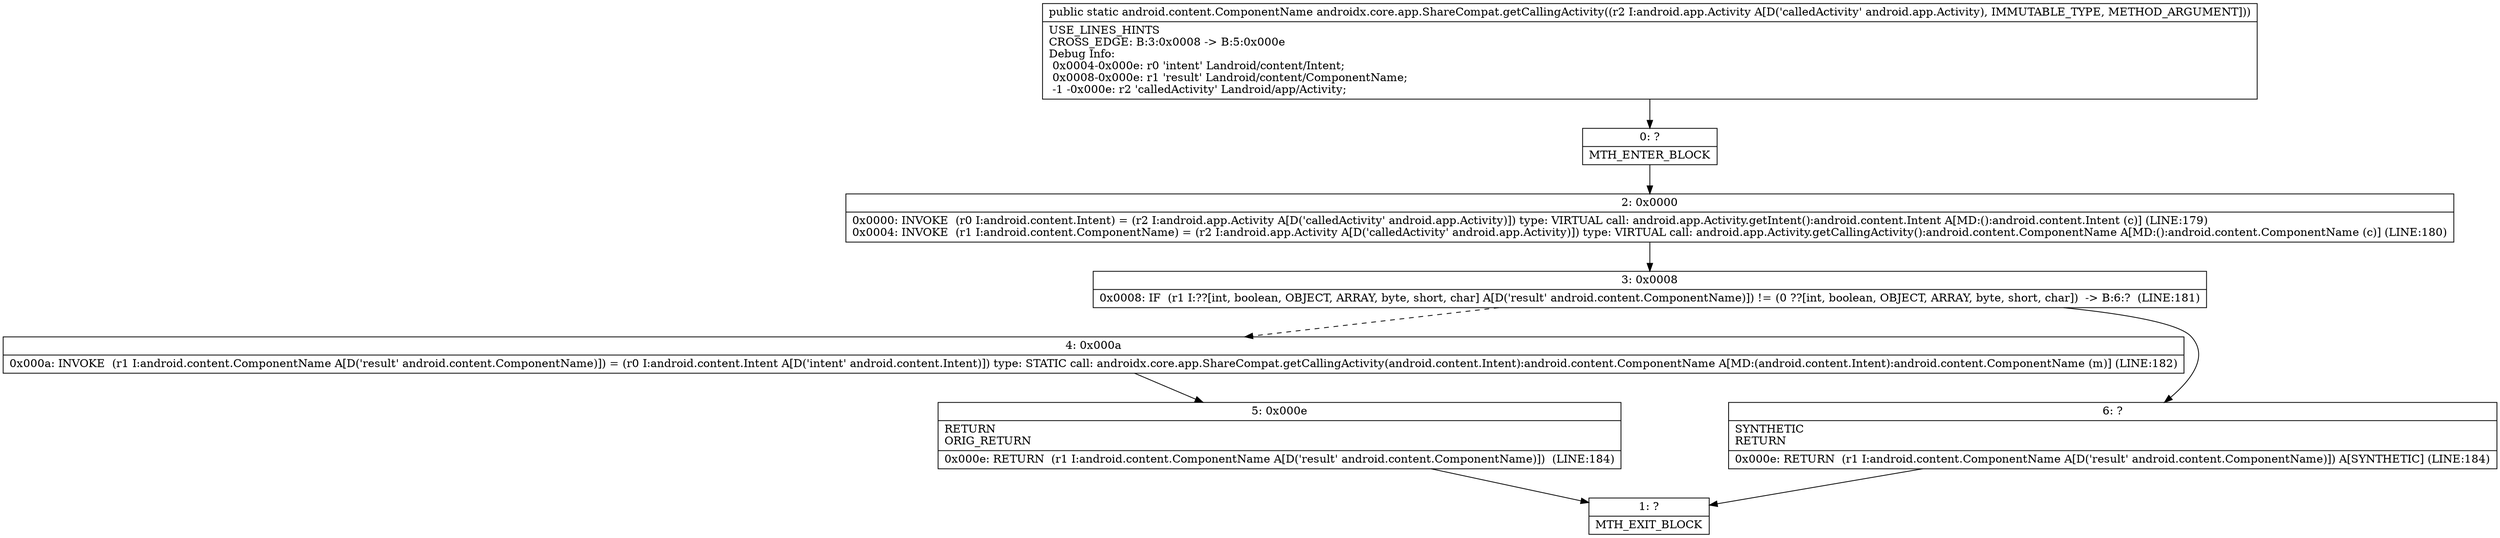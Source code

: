 digraph "CFG forandroidx.core.app.ShareCompat.getCallingActivity(Landroid\/app\/Activity;)Landroid\/content\/ComponentName;" {
Node_0 [shape=record,label="{0\:\ ?|MTH_ENTER_BLOCK\l}"];
Node_2 [shape=record,label="{2\:\ 0x0000|0x0000: INVOKE  (r0 I:android.content.Intent) = (r2 I:android.app.Activity A[D('calledActivity' android.app.Activity)]) type: VIRTUAL call: android.app.Activity.getIntent():android.content.Intent A[MD:():android.content.Intent (c)] (LINE:179)\l0x0004: INVOKE  (r1 I:android.content.ComponentName) = (r2 I:android.app.Activity A[D('calledActivity' android.app.Activity)]) type: VIRTUAL call: android.app.Activity.getCallingActivity():android.content.ComponentName A[MD:():android.content.ComponentName (c)] (LINE:180)\l}"];
Node_3 [shape=record,label="{3\:\ 0x0008|0x0008: IF  (r1 I:??[int, boolean, OBJECT, ARRAY, byte, short, char] A[D('result' android.content.ComponentName)]) != (0 ??[int, boolean, OBJECT, ARRAY, byte, short, char])  \-\> B:6:?  (LINE:181)\l}"];
Node_4 [shape=record,label="{4\:\ 0x000a|0x000a: INVOKE  (r1 I:android.content.ComponentName A[D('result' android.content.ComponentName)]) = (r0 I:android.content.Intent A[D('intent' android.content.Intent)]) type: STATIC call: androidx.core.app.ShareCompat.getCallingActivity(android.content.Intent):android.content.ComponentName A[MD:(android.content.Intent):android.content.ComponentName (m)] (LINE:182)\l}"];
Node_5 [shape=record,label="{5\:\ 0x000e|RETURN\lORIG_RETURN\l|0x000e: RETURN  (r1 I:android.content.ComponentName A[D('result' android.content.ComponentName)])  (LINE:184)\l}"];
Node_1 [shape=record,label="{1\:\ ?|MTH_EXIT_BLOCK\l}"];
Node_6 [shape=record,label="{6\:\ ?|SYNTHETIC\lRETURN\l|0x000e: RETURN  (r1 I:android.content.ComponentName A[D('result' android.content.ComponentName)]) A[SYNTHETIC] (LINE:184)\l}"];
MethodNode[shape=record,label="{public static android.content.ComponentName androidx.core.app.ShareCompat.getCallingActivity((r2 I:android.app.Activity A[D('calledActivity' android.app.Activity), IMMUTABLE_TYPE, METHOD_ARGUMENT]))  | USE_LINES_HINTS\lCROSS_EDGE: B:3:0x0008 \-\> B:5:0x000e\lDebug Info:\l  0x0004\-0x000e: r0 'intent' Landroid\/content\/Intent;\l  0x0008\-0x000e: r1 'result' Landroid\/content\/ComponentName;\l  \-1 \-0x000e: r2 'calledActivity' Landroid\/app\/Activity;\l}"];
MethodNode -> Node_0;Node_0 -> Node_2;
Node_2 -> Node_3;
Node_3 -> Node_4[style=dashed];
Node_3 -> Node_6;
Node_4 -> Node_5;
Node_5 -> Node_1;
Node_6 -> Node_1;
}


